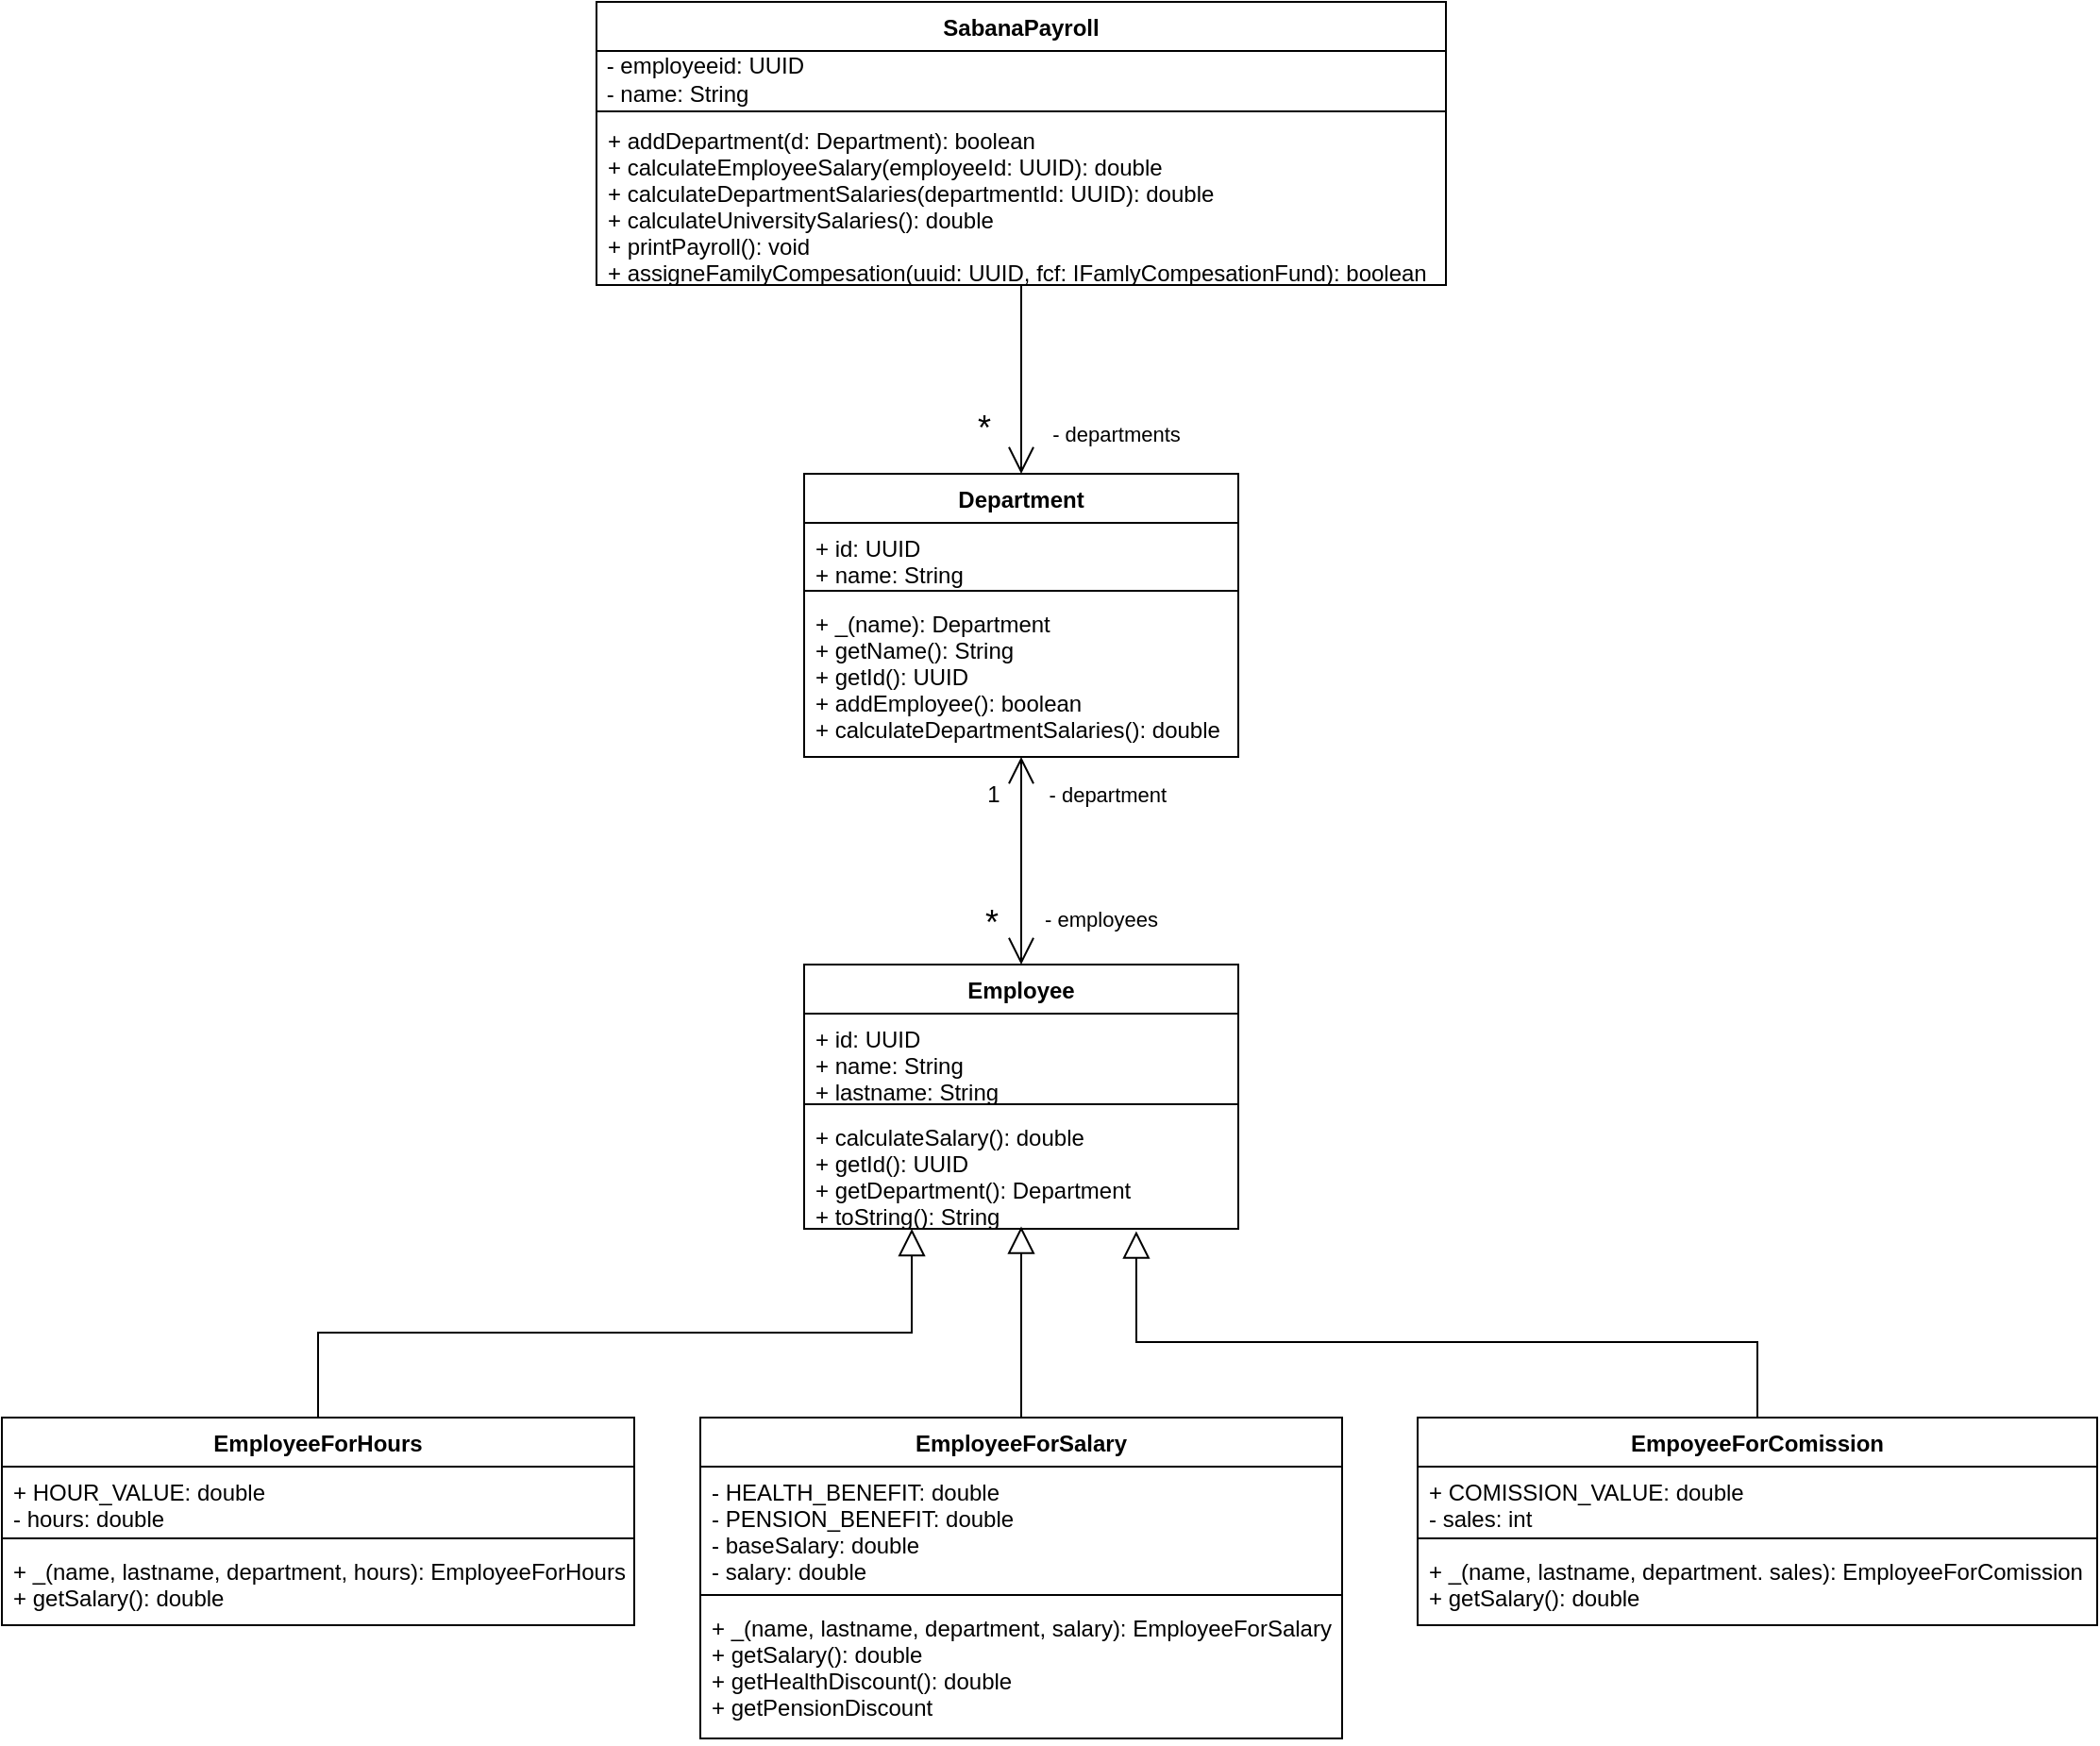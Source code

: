 <mxfile version="14.4.4" type="github">
  <diagram id="-g5lU18gktE1e8Ps9vkl" name="Page-1">
    <mxGraphModel dx="1718" dy="1550" grid="1" gridSize="10" guides="1" tooltips="1" connect="1" arrows="1" fold="1" page="1" pageScale="1" pageWidth="850" pageHeight="1100" math="0" shadow="0">
      <root>
        <mxCell id="0" />
        <mxCell id="1" parent="0" />
        <mxCell id="jfAC8rqVL113YkVz1IvF-15" style="edgeStyle=orthogonalEdgeStyle;rounded=0;orthogonalLoop=1;jettySize=auto;html=1;entryX=0.5;entryY=0;entryDx=0;entryDy=0;endArrow=open;endFill=0;endSize=12;" parent="1" source="jfAC8rqVL113YkVz1IvF-1" target="jfAC8rqVL113YkVz1IvF-5" edge="1">
          <mxGeometry relative="1" as="geometry" />
        </mxCell>
        <mxCell id="jfAC8rqVL113YkVz1IvF-16" value="*" style="edgeLabel;html=1;align=center;verticalAlign=middle;resizable=0;points=[];fontSize=18;" parent="jfAC8rqVL113YkVz1IvF-15" vertex="1" connectable="0">
          <mxGeometry x="-0.237" y="1" relative="1" as="geometry">
            <mxPoint x="-21" y="38" as="offset" />
          </mxGeometry>
        </mxCell>
        <mxCell id="jfAC8rqVL113YkVz1IvF-17" value="&lt;font style=&quot;font-size: 11px&quot;&gt;- departments&lt;/font&gt;" style="edgeLabel;html=1;align=center;verticalAlign=middle;resizable=0;points=[];fontSize=18;" parent="jfAC8rqVL113YkVz1IvF-15" vertex="1" connectable="0">
          <mxGeometry x="-0.368" y="1" relative="1" as="geometry">
            <mxPoint x="49" y="45" as="offset" />
          </mxGeometry>
        </mxCell>
        <mxCell id="jfAC8rqVL113YkVz1IvF-1" value="SabanaPayroll" style="swimlane;fontStyle=1;align=center;verticalAlign=top;childLayout=stackLayout;horizontal=1;startSize=26;horizontalStack=0;resizeParent=1;resizeParentMax=0;resizeLast=0;collapsible=1;marginBottom=0;" parent="1" vertex="1">
          <mxGeometry x="125" y="-50" width="450" height="150" as="geometry" />
        </mxCell>
        <mxCell id="B2Lk9kadIfUQsaExoejS-2" value="&amp;nbsp;- employeeid: UUID&lt;br&gt;&amp;nbsp;- name: String" style="text;html=1;align=left;verticalAlign=middle;resizable=0;points=[];autosize=1;" parent="jfAC8rqVL113YkVz1IvF-1" vertex="1">
          <mxGeometry y="26" width="450" height="30" as="geometry" />
        </mxCell>
        <mxCell id="jfAC8rqVL113YkVz1IvF-3" value="" style="line;strokeWidth=1;fillColor=none;align=left;verticalAlign=middle;spacingTop=-1;spacingLeft=3;spacingRight=3;rotatable=0;labelPosition=right;points=[];portConstraint=eastwest;" parent="jfAC8rqVL113YkVz1IvF-1" vertex="1">
          <mxGeometry y="56" width="450" height="4" as="geometry" />
        </mxCell>
        <mxCell id="jfAC8rqVL113YkVz1IvF-4" value="+ addDepartment(d: Department): boolean&#xa;+ calculateEmployeeSalary(employeeId: UUID): double&#xa;+ calculateDepartmentSalaries(departmentId: UUID): double&#xa;+ calculateUniversitySalaries(): double&#xa;+ printPayroll(): void&#xa;+ assigneFamilyCompesation(uuid: UUID, fcf: IFamlyCompesationFund): boolean" style="text;strokeColor=none;fillColor=none;align=left;verticalAlign=top;spacingLeft=4;spacingRight=4;overflow=hidden;rotatable=0;points=[[0,0.5],[1,0.5]];portConstraint=eastwest;" parent="jfAC8rqVL113YkVz1IvF-1" vertex="1">
          <mxGeometry y="60" width="450" height="90" as="geometry" />
        </mxCell>
        <mxCell id="jfAC8rqVL113YkVz1IvF-14" style="edgeStyle=orthogonalEdgeStyle;rounded=0;orthogonalLoop=1;jettySize=auto;html=1;entryX=0.5;entryY=0;entryDx=0;entryDy=0;endArrow=open;endFill=0;endSize=12;startArrow=open;startFill=0;targetPerimeterSpacing=0;startSize=12;" parent="1" source="jfAC8rqVL113YkVz1IvF-5" target="jfAC8rqVL113YkVz1IvF-9" edge="1">
          <mxGeometry relative="1" as="geometry" />
        </mxCell>
        <mxCell id="jfAC8rqVL113YkVz1IvF-5" value="Department" style="swimlane;fontStyle=1;align=center;verticalAlign=top;childLayout=stackLayout;horizontal=1;startSize=26;horizontalStack=0;resizeParent=1;resizeParentMax=0;resizeLast=0;collapsible=1;marginBottom=0;" parent="1" vertex="1">
          <mxGeometry x="235" y="200" width="230" height="150" as="geometry" />
        </mxCell>
        <mxCell id="jfAC8rqVL113YkVz1IvF-6" value="+ id: UUID&#xa;+ name: String" style="text;strokeColor=none;fillColor=none;align=left;verticalAlign=top;spacingLeft=4;spacingRight=4;overflow=hidden;rotatable=0;points=[[0,0.5],[1,0.5]];portConstraint=eastwest;" parent="jfAC8rqVL113YkVz1IvF-5" vertex="1">
          <mxGeometry y="26" width="230" height="32" as="geometry" />
        </mxCell>
        <mxCell id="jfAC8rqVL113YkVz1IvF-7" value="" style="line;strokeWidth=1;fillColor=none;align=left;verticalAlign=middle;spacingTop=-1;spacingLeft=3;spacingRight=3;rotatable=0;labelPosition=right;points=[];portConstraint=eastwest;" parent="jfAC8rqVL113YkVz1IvF-5" vertex="1">
          <mxGeometry y="58" width="230" height="8" as="geometry" />
        </mxCell>
        <mxCell id="jfAC8rqVL113YkVz1IvF-8" value="+ _(name): Department&#xa;+ getName(): String&#xa;+ getId(): UUID&#xa;+ addEmployee(): boolean&#xa;+ calculateDepartmentSalaries(): double" style="text;strokeColor=none;fillColor=none;align=left;verticalAlign=top;spacingLeft=4;spacingRight=4;overflow=hidden;rotatable=0;points=[[0,0.5],[1,0.5]];portConstraint=eastwest;" parent="jfAC8rqVL113YkVz1IvF-5" vertex="1">
          <mxGeometry y="66" width="230" height="84" as="geometry" />
        </mxCell>
        <mxCell id="jfAC8rqVL113YkVz1IvF-9" value="Employee" style="swimlane;fontStyle=1;align=center;verticalAlign=top;childLayout=stackLayout;horizontal=1;startSize=26;horizontalStack=0;resizeParent=1;resizeParentMax=0;resizeLast=0;collapsible=1;marginBottom=0;" parent="1" vertex="1">
          <mxGeometry x="235" y="460" width="230" height="140" as="geometry" />
        </mxCell>
        <mxCell id="jfAC8rqVL113YkVz1IvF-10" value="+ id: UUID&#xa;+ name: String&#xa;+ lastname: String" style="text;strokeColor=none;fillColor=none;align=left;verticalAlign=top;spacingLeft=4;spacingRight=4;overflow=hidden;rotatable=0;points=[[0,0.5],[1,0.5]];portConstraint=eastwest;" parent="jfAC8rqVL113YkVz1IvF-9" vertex="1">
          <mxGeometry y="26" width="230" height="44" as="geometry" />
        </mxCell>
        <mxCell id="jfAC8rqVL113YkVz1IvF-11" value="" style="line;strokeWidth=1;fillColor=none;align=left;verticalAlign=middle;spacingTop=-1;spacingLeft=3;spacingRight=3;rotatable=0;labelPosition=right;points=[];portConstraint=eastwest;" parent="jfAC8rqVL113YkVz1IvF-9" vertex="1">
          <mxGeometry y="70" width="230" height="8" as="geometry" />
        </mxCell>
        <mxCell id="jfAC8rqVL113YkVz1IvF-12" value="+ calculateSalary(): double&#xa;+ getId(): UUID&#xa;+ getDepartment(): Department&#xa;+ toString(): String" style="text;strokeColor=none;fillColor=none;align=left;verticalAlign=top;spacingLeft=4;spacingRight=4;overflow=hidden;rotatable=0;points=[[0,0.5],[1,0.5]];portConstraint=eastwest;" parent="jfAC8rqVL113YkVz1IvF-9" vertex="1">
          <mxGeometry y="78" width="230" height="62" as="geometry" />
        </mxCell>
        <mxCell id="jfAC8rqVL113YkVz1IvF-18" value="&lt;font style=&quot;font-size: 11px&quot;&gt;- employees&lt;/font&gt;" style="edgeLabel;html=1;align=center;verticalAlign=middle;resizable=0;points=[];fontSize=18;" parent="1" vertex="1" connectable="0">
          <mxGeometry x="400" y="300" as="geometry">
            <mxPoint x="-8" y="134" as="offset" />
          </mxGeometry>
        </mxCell>
        <mxCell id="jfAC8rqVL113YkVz1IvF-19" value="*" style="edgeLabel;html=1;align=center;verticalAlign=middle;resizable=0;points=[];fontSize=18;" parent="1" vertex="1" connectable="0">
          <mxGeometry x="350" y="275" as="geometry">
            <mxPoint x="-16" y="163" as="offset" />
          </mxGeometry>
        </mxCell>
        <mxCell id="Hbh9BmlN1RRa2NNKyF0--15" style="edgeStyle=orthogonalEdgeStyle;rounded=0;orthogonalLoop=1;jettySize=auto;html=1;entryX=0.248;entryY=1;entryDx=0;entryDy=0;entryPerimeter=0;endArrow=block;endFill=0;endSize=12;" parent="1" source="Hbh9BmlN1RRa2NNKyF0--1" target="jfAC8rqVL113YkVz1IvF-12" edge="1">
          <mxGeometry relative="1" as="geometry" />
        </mxCell>
        <mxCell id="Hbh9BmlN1RRa2NNKyF0--1" value="EmployeeForHours" style="swimlane;fontStyle=1;align=center;verticalAlign=top;childLayout=stackLayout;horizontal=1;startSize=26;horizontalStack=0;resizeParent=1;resizeParentMax=0;resizeLast=0;collapsible=1;marginBottom=0;" parent="1" vertex="1">
          <mxGeometry x="-190" y="700" width="335" height="110" as="geometry" />
        </mxCell>
        <mxCell id="Hbh9BmlN1RRa2NNKyF0--2" value="+ HOUR_VALUE: double&#xa;- hours: double" style="text;strokeColor=none;fillColor=none;align=left;verticalAlign=top;spacingLeft=4;spacingRight=4;overflow=hidden;rotatable=0;points=[[0,0.5],[1,0.5]];portConstraint=eastwest;" parent="Hbh9BmlN1RRa2NNKyF0--1" vertex="1">
          <mxGeometry y="26" width="335" height="34" as="geometry" />
        </mxCell>
        <mxCell id="Hbh9BmlN1RRa2NNKyF0--3" value="" style="line;strokeWidth=1;fillColor=none;align=left;verticalAlign=middle;spacingTop=-1;spacingLeft=3;spacingRight=3;rotatable=0;labelPosition=right;points=[];portConstraint=eastwest;" parent="Hbh9BmlN1RRa2NNKyF0--1" vertex="1">
          <mxGeometry y="60" width="335" height="8" as="geometry" />
        </mxCell>
        <mxCell id="Hbh9BmlN1RRa2NNKyF0--4" value="+ _(name, lastname, department, hours): EmployeeForHours&#xa;+ getSalary(): double" style="text;strokeColor=none;fillColor=none;align=left;verticalAlign=top;spacingLeft=4;spacingRight=4;overflow=hidden;rotatable=0;points=[[0,0.5],[1,0.5]];portConstraint=eastwest;" parent="Hbh9BmlN1RRa2NNKyF0--1" vertex="1">
          <mxGeometry y="68" width="335" height="42" as="geometry" />
        </mxCell>
        <mxCell id="Hbh9BmlN1RRa2NNKyF0--13" style="edgeStyle=orthogonalEdgeStyle;rounded=0;orthogonalLoop=1;jettySize=auto;html=1;exitX=0.5;exitY=0;exitDx=0;exitDy=0;entryX=0.5;entryY=0.98;entryDx=0;entryDy=0;entryPerimeter=0;endArrow=block;endFill=0;endSize=12;" parent="1" source="Hbh9BmlN1RRa2NNKyF0--5" target="jfAC8rqVL113YkVz1IvF-12" edge="1">
          <mxGeometry relative="1" as="geometry">
            <Array as="points">
              <mxPoint x="350" y="640" />
              <mxPoint x="350" y="640" />
            </Array>
          </mxGeometry>
        </mxCell>
        <mxCell id="Hbh9BmlN1RRa2NNKyF0--5" value="EmployeeForSalary" style="swimlane;fontStyle=1;align=center;verticalAlign=top;childLayout=stackLayout;horizontal=1;startSize=26;horizontalStack=0;resizeParent=1;resizeParentMax=0;resizeLast=0;collapsible=1;marginBottom=0;" parent="1" vertex="1">
          <mxGeometry x="180" y="700" width="340" height="170" as="geometry" />
        </mxCell>
        <mxCell id="Hbh9BmlN1RRa2NNKyF0--6" value="- HEALTH_BENEFIT: double&#xa;- PENSION_BENEFIT: double&#xa;- baseSalary: double&#xa;- salary: double" style="text;strokeColor=none;fillColor=none;align=left;verticalAlign=top;spacingLeft=4;spacingRight=4;overflow=hidden;rotatable=0;points=[[0,0.5],[1,0.5]];portConstraint=eastwest;" parent="Hbh9BmlN1RRa2NNKyF0--5" vertex="1">
          <mxGeometry y="26" width="340" height="64" as="geometry" />
        </mxCell>
        <mxCell id="Hbh9BmlN1RRa2NNKyF0--7" value="" style="line;strokeWidth=1;fillColor=none;align=left;verticalAlign=middle;spacingTop=-1;spacingLeft=3;spacingRight=3;rotatable=0;labelPosition=right;points=[];portConstraint=eastwest;" parent="Hbh9BmlN1RRa2NNKyF0--5" vertex="1">
          <mxGeometry y="90" width="340" height="8" as="geometry" />
        </mxCell>
        <mxCell id="Hbh9BmlN1RRa2NNKyF0--8" value="+ _(name, lastname, department, salary): EmployeeForSalary&#xa;+ getSalary(): double&#xa;+ getHealthDiscount(): double&#xa;+ getPensionDiscount" style="text;strokeColor=none;fillColor=none;align=left;verticalAlign=top;spacingLeft=4;spacingRight=4;overflow=hidden;rotatable=0;points=[[0,0.5],[1,0.5]];portConstraint=eastwest;" parent="Hbh9BmlN1RRa2NNKyF0--5" vertex="1">
          <mxGeometry y="98" width="340" height="72" as="geometry" />
        </mxCell>
        <mxCell id="Hbh9BmlN1RRa2NNKyF0--14" style="edgeStyle=orthogonalEdgeStyle;rounded=0;orthogonalLoop=1;jettySize=auto;html=1;entryX=0.765;entryY=1.02;entryDx=0;entryDy=0;entryPerimeter=0;endArrow=block;endFill=0;endSize=12;" parent="1" source="Hbh9BmlN1RRa2NNKyF0--9" target="jfAC8rqVL113YkVz1IvF-12" edge="1">
          <mxGeometry relative="1" as="geometry">
            <Array as="points">
              <mxPoint x="740" y="660" />
              <mxPoint x="411" y="660" />
            </Array>
          </mxGeometry>
        </mxCell>
        <mxCell id="Hbh9BmlN1RRa2NNKyF0--9" value="EmpoyeeForComission" style="swimlane;fontStyle=1;align=center;verticalAlign=top;childLayout=stackLayout;horizontal=1;startSize=26;horizontalStack=0;resizeParent=1;resizeParentMax=0;resizeLast=0;collapsible=1;marginBottom=0;" parent="1" vertex="1">
          <mxGeometry x="560" y="700" width="360" height="110" as="geometry" />
        </mxCell>
        <mxCell id="Hbh9BmlN1RRa2NNKyF0--10" value="+ COMISSION_VALUE: double&#xa;- sales: int" style="text;strokeColor=none;fillColor=none;align=left;verticalAlign=top;spacingLeft=4;spacingRight=4;overflow=hidden;rotatable=0;points=[[0,0.5],[1,0.5]];portConstraint=eastwest;" parent="Hbh9BmlN1RRa2NNKyF0--9" vertex="1">
          <mxGeometry y="26" width="360" height="34" as="geometry" />
        </mxCell>
        <mxCell id="Hbh9BmlN1RRa2NNKyF0--11" value="" style="line;strokeWidth=1;fillColor=none;align=left;verticalAlign=middle;spacingTop=-1;spacingLeft=3;spacingRight=3;rotatable=0;labelPosition=right;points=[];portConstraint=eastwest;" parent="Hbh9BmlN1RRa2NNKyF0--9" vertex="1">
          <mxGeometry y="60" width="360" height="8" as="geometry" />
        </mxCell>
        <mxCell id="Hbh9BmlN1RRa2NNKyF0--12" value="+ _(name, lastname, department. sales): EmployeeForComission&#xa;+ getSalary(): double" style="text;strokeColor=none;fillColor=none;align=left;verticalAlign=top;spacingLeft=4;spacingRight=4;overflow=hidden;rotatable=0;points=[[0,0.5],[1,0.5]];portConstraint=eastwest;" parent="Hbh9BmlN1RRa2NNKyF0--9" vertex="1">
          <mxGeometry y="68" width="360" height="42" as="geometry" />
        </mxCell>
        <mxCell id="Hbh9BmlN1RRa2NNKyF0--16" value="1&amp;nbsp; &amp;nbsp;" style="text;html=1;align=center;verticalAlign=middle;resizable=0;points=[];autosize=1;" parent="1" vertex="1">
          <mxGeometry x="325" y="360" width="30" height="20" as="geometry" />
        </mxCell>
        <mxCell id="Hbh9BmlN1RRa2NNKyF0--18" value="&lt;font style=&quot;font-size: 11px&quot;&gt;- department&amp;nbsp; &amp;nbsp;&lt;/font&gt;" style="text;html=1;align=center;verticalAlign=middle;resizable=0;points=[];autosize=1;" parent="1" vertex="1">
          <mxGeometry x="355" y="360" width="90" height="20" as="geometry" />
        </mxCell>
      </root>
    </mxGraphModel>
  </diagram>
</mxfile>
